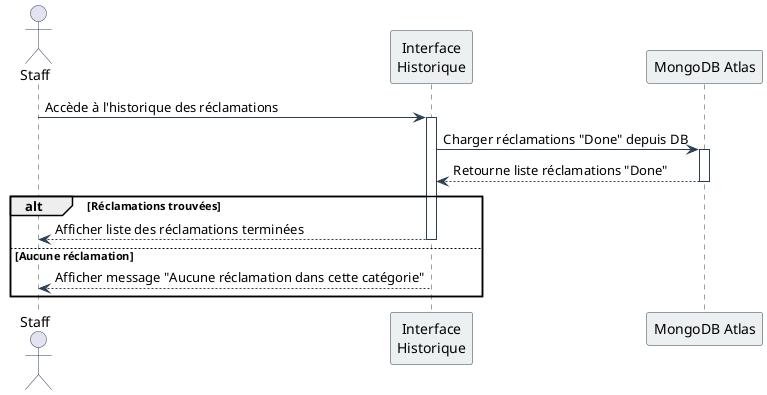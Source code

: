 @startuml Consultation Historique Staff

skinparam sequence {
    ArrowColor #2C3E50
    ActorBorderColor #2C3E50
    LifeLineBorderColor #2C3E50
    ParticipantBorderColor #2C3E50
    ParticipantBackgroundColor #ECF0F1
}

actor Staff as S
participant "Interface\nHistorique" as HistoryUI
participant "MongoDB Atlas" as DB

S -> HistoryUI : Accède à l'historique des réclamations
activate HistoryUI

HistoryUI -> DB : Charger réclamations "Done" depuis DB
activate DB
DB --> HistoryUI : Retourne liste réclamations "Done"
deactivate DB

alt Réclamations trouvées

HistoryUI --> S : Afficher liste des réclamations terminées
deactivate HistoryUI

else Aucune réclamation

HistoryUI --> S : Afficher message "Aucune réclamation dans cette catégorie"
deactivate HistoryUI

end

@enduml 